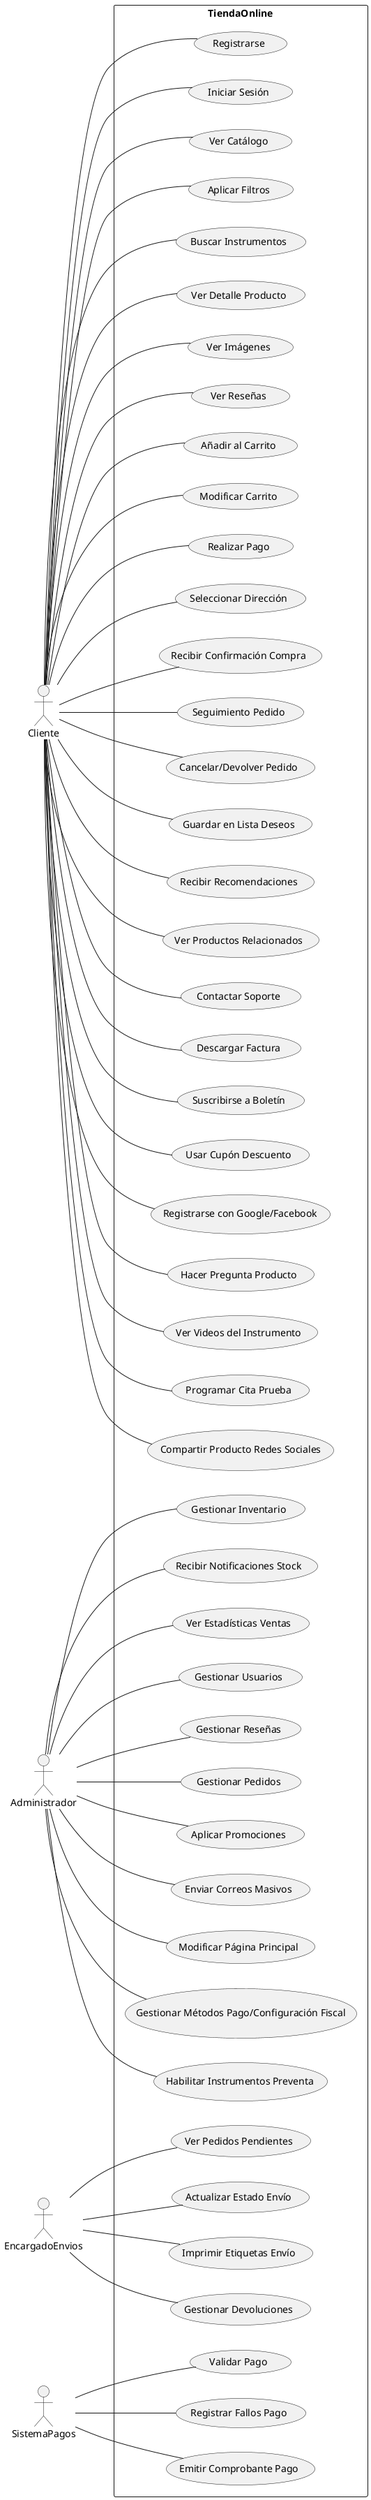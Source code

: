 ' Title: Diagrama de Casos de Uso: Tienda Online de Instrumentos Musicales

@startuml
left to right direction

actor Cliente
actor Administrador
actor EncargadoEnvios
actor SistemaPagos

rectangle TiendaOnline {

    usecase "Registrarse"
    usecase "Iniciar Sesión"
    usecase "Ver Catálogo"
    usecase "Aplicar Filtros"
    usecase "Buscar Instrumentos"
    usecase "Ver Detalle Producto"
    usecase "Ver Imágenes"
    usecase "Ver Reseñas"
    usecase "Añadir al Carrito"
    usecase "Modificar Carrito"
    usecase "Realizar Pago"
    usecase "Seleccionar Dirección"
    usecase "Recibir Confirmación Compra"
    usecase "Seguimiento Pedido"
    usecase "Cancelar/Devolver Pedido"
    usecase "Guardar en Lista Deseos"
    usecase "Recibir Recomendaciones"
    usecase "Ver Productos Relacionados"
    usecase "Contactar Soporte"
    usecase "Descargar Factura"
    usecase "Suscribirse a Boletín"
    usecase "Usar Cupón Descuento"
    usecase "Registrarse con Google/Facebook"
    usecase "Hacer Pregunta Producto"
    usecase "Ver Videos del Instrumento"
    usecase "Programar Cita Prueba"
    usecase "Compartir Producto Redes Sociales"


    usecase "Gestionar Inventario"
    usecase "Recibir Notificaciones Stock"
    usecase "Ver Estadísticas Ventas"
    usecase "Gestionar Usuarios"
    usecase "Gestionar Reseñas"
    usecase "Gestionar Pedidos"
    usecase "Aplicar Promociones"
    usecase "Enviar Correos Masivos"
    usecase "Modificar Página Principal"
    usecase "Gestionar Métodos Pago/Configuración Fiscal"
    usecase "Habilitar Instrumentos Preventa"

    usecase "Ver Pedidos Pendientes"
    usecase "Actualizar Estado Envío"
    usecase "Imprimir Etiquetas Envío"
    usecase "Gestionar Devoluciones"

    usecase "Validar Pago"
    usecase "Registrar Fallos Pago"
    usecase "Emitir Comprobante Pago"

}

Cliente -- "Registrarse"
Cliente -- "Iniciar Sesión"
Cliente -- "Ver Catálogo"
Cliente -- "Aplicar Filtros"
Cliente -- "Buscar Instrumentos"
Cliente -- "Ver Detalle Producto"
Cliente -- "Ver Imágenes"
Cliente -- "Ver Reseñas"
Cliente -- "Añadir al Carrito"
Cliente -- "Modificar Carrito"
Cliente -- "Realizar Pago"
Cliente -- "Seleccionar Dirección"
Cliente -- "Recibir Confirmación Compra"
Cliente -- "Seguimiento Pedido"
Cliente -- "Cancelar/Devolver Pedido"
Cliente -- "Guardar en Lista Deseos"
Cliente -- "Recibir Recomendaciones"
Cliente -- "Ver Productos Relacionados"
Cliente -- "Contactar Soporte"
Cliente -- "Descargar Factura"
Cliente -- "Suscribirse a Boletín"
Cliente -- "Usar Cupón Descuento"
Cliente -- "Registrarse con Google/Facebook"
Cliente -- "Hacer Pregunta Producto"
Cliente -- "Ver Videos del Instrumento"
Cliente -- "Programar Cita Prueba"
Cliente -- "Compartir Producto Redes Sociales"

Administrador -- "Gestionar Inventario"
Administrador -- "Recibir Notificaciones Stock"
Administrador -- "Ver Estadísticas Ventas"
Administrador -- "Gestionar Usuarios"
Administrador -- "Gestionar Reseñas"
Administrador -- "Gestionar Pedidos"
Administrador -- "Aplicar Promociones"
Administrador -- "Enviar Correos Masivos"
Administrador -- "Modificar Página Principal"
Administrador -- "Gestionar Métodos Pago/Configuración Fiscal"
Administrador -- "Habilitar Instrumentos Preventa"

EncargadoEnvios -- "Ver Pedidos Pendientes"
EncargadoEnvios -- "Actualizar Estado Envío"
EncargadoEnvios -- "Imprimir Etiquetas Envío"
EncargadoEnvios -- "Gestionar Devoluciones"

SistemaPagos -- "Validar Pago"
SistemaPagos -- "Registrar Fallos Pago"
SistemaPagos -- "Emitir Comprobante Pago"


@enduml